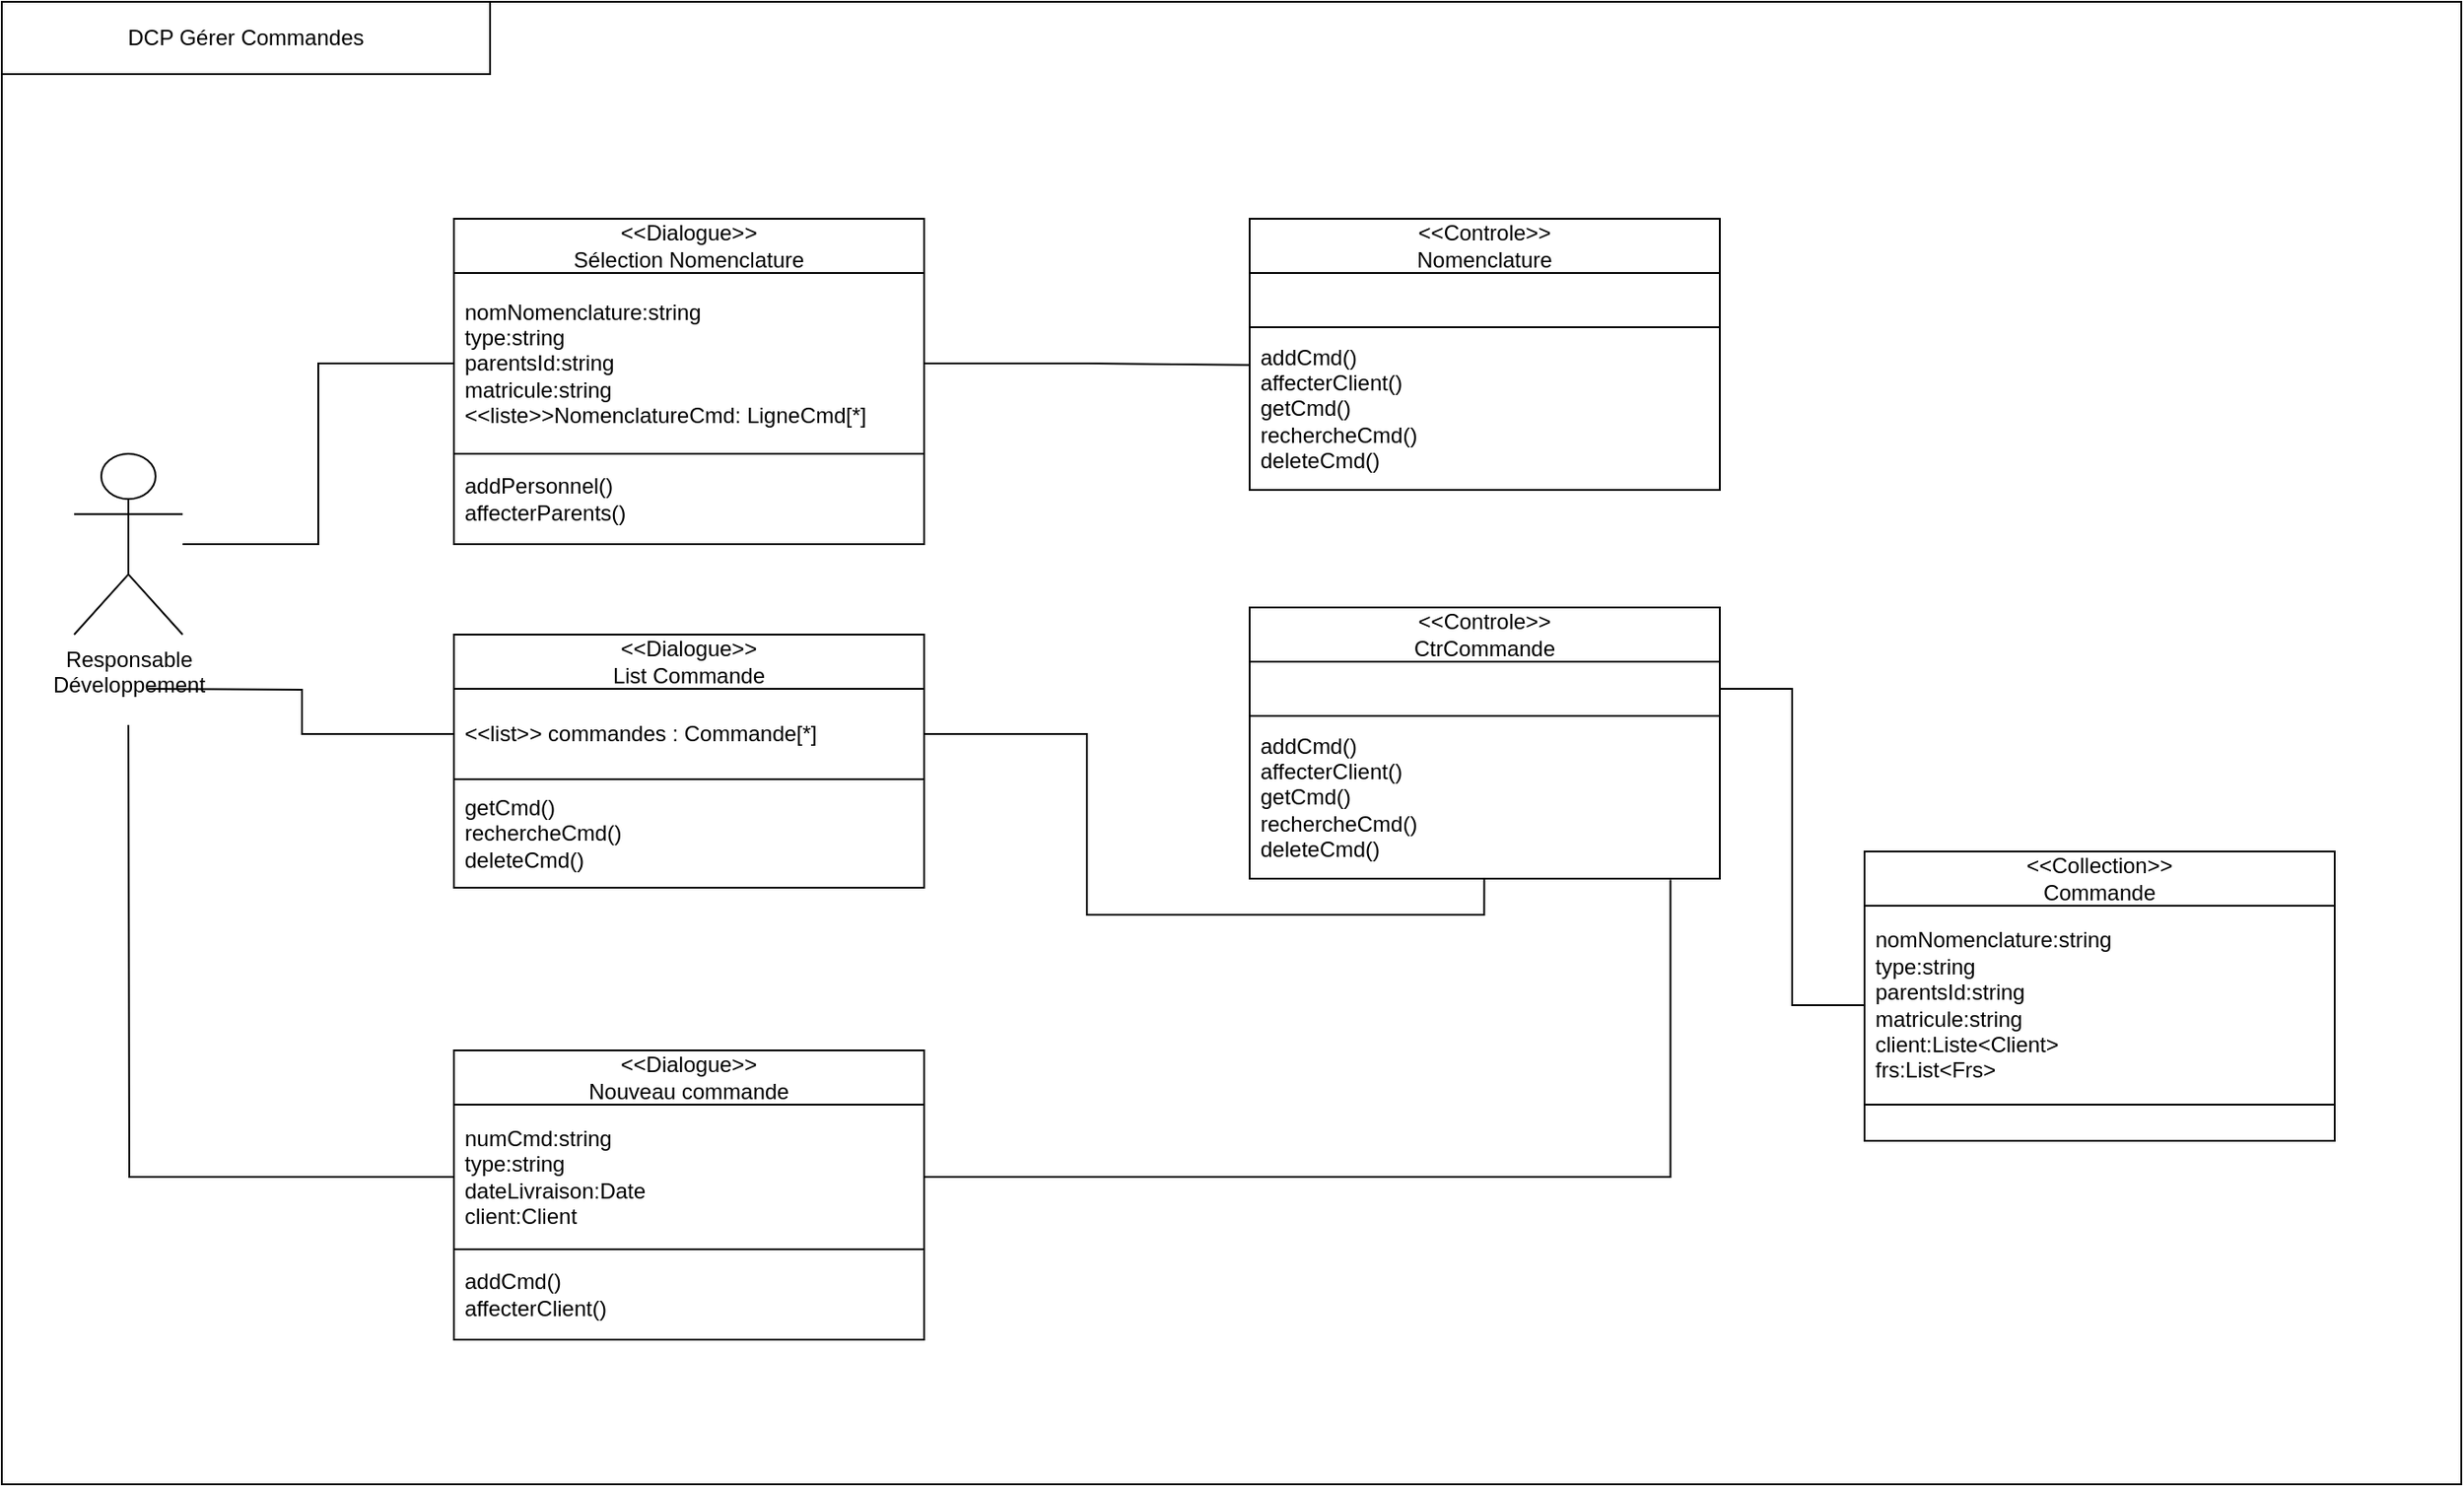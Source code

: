 <mxfile version="21.3.7" type="gitlab">
  <diagram name="Page-1" id="AcUbQvHw5QFJXDGcqYBx">
    <mxGraphModel dx="1983" dy="1119" grid="1" gridSize="10" guides="1" tooltips="1" connect="1" arrows="1" fold="1" page="1" pageScale="1" pageWidth="827" pageHeight="1169" math="0" shadow="0">
      <root>
        <mxCell id="0" />
        <mxCell id="1" parent="0" />
        <mxCell id="ppdD3s4YUbJsHrjWM72H-1" value="" style="rounded=0;whiteSpace=wrap;html=1;strokeColor=default;strokeWidth=1;" vertex="1" parent="1">
          <mxGeometry x="140" y="152.02" width="1360" height="567.98" as="geometry" />
        </mxCell>
        <mxCell id="ppdD3s4YUbJsHrjWM72H-2" style="edgeStyle=orthogonalEdgeStyle;rounded=0;orthogonalLoop=1;jettySize=auto;html=1;entryX=0;entryY=0.5;entryDx=0;entryDy=0;endArrow=none;endFill=0;" edge="1" parent="1" source="ppdD3s4YUbJsHrjWM72H-3" target="ppdD3s4YUbJsHrjWM72H-6">
          <mxGeometry relative="1" as="geometry" />
        </mxCell>
        <mxCell id="ppdD3s4YUbJsHrjWM72H-3" value="Responsable RH" style="shape=umlActor;verticalLabelPosition=bottom;verticalAlign=top;html=1;outlineConnect=0;" vertex="1" parent="1">
          <mxGeometry x="180" y="400" width="60" height="100" as="geometry" />
        </mxCell>
        <mxCell id="ppdD3s4YUbJsHrjWM72H-4" value="DCP Gérer personnel" style="rounded=0;whiteSpace=wrap;html=1;" vertex="1" parent="1">
          <mxGeometry x="140" y="152.02" width="270" height="40" as="geometry" />
        </mxCell>
        <mxCell id="ppdD3s4YUbJsHrjWM72H-5" value="&amp;lt;&amp;lt;Dialogue&amp;gt;&amp;gt;&lt;br&gt;Nouveau personnel" style="swimlane;fontStyle=0;childLayout=stackLayout;horizontal=1;startSize=30;horizontalStack=0;resizeParent=1;resizeParentMax=0;resizeLast=0;collapsible=1;marginBottom=0;whiteSpace=wrap;html=1;strokeColor=default;" vertex="1" parent="1">
          <mxGeometry x="390" y="270" width="260" height="180" as="geometry" />
        </mxCell>
        <mxCell id="ppdD3s4YUbJsHrjWM72H-6" value="nomPrenom:string&lt;br&gt;adresse:string&lt;br&gt;rib:string&lt;br&gt;poste:string&lt;br&gt;poste:string&lt;br&gt;matricule:string" style="text;strokeColor=none;fillColor=none;align=left;verticalAlign=middle;spacingLeft=4;spacingRight=4;overflow=hidden;points=[[0,0.5],[1,0.5]];portConstraint=eastwest;rotatable=0;whiteSpace=wrap;html=1;" vertex="1" parent="ppdD3s4YUbJsHrjWM72H-5">
          <mxGeometry y="30" width="260" height="100" as="geometry" />
        </mxCell>
        <mxCell id="ppdD3s4YUbJsHrjWM72H-7" value="Item 3" style="text;strokeColor=default;fillColor=none;align=left;verticalAlign=middle;spacingLeft=4;spacingRight=4;overflow=hidden;points=[[0,0.5],[1,0.5]];portConstraint=eastwest;rotatable=0;whiteSpace=wrap;html=1;" vertex="1" parent="ppdD3s4YUbJsHrjWM72H-5">
          <mxGeometry y="130" width="260" height="50" as="geometry" />
        </mxCell>
        <mxCell id="ppdD3s4YUbJsHrjWM72H-8" value="&amp;lt;&amp;lt;Dialogue&amp;gt;&amp;gt;&lt;br&gt;Liste personnel" style="swimlane;fontStyle=0;childLayout=stackLayout;horizontal=1;startSize=30;horizontalStack=0;resizeParent=1;resizeParentMax=0;resizeLast=0;collapsible=1;marginBottom=0;whiteSpace=wrap;html=1;strokeColor=default;" vertex="1" parent="1">
          <mxGeometry x="390" y="510" width="260" height="160" as="geometry" />
        </mxCell>
        <mxCell id="ppdD3s4YUbJsHrjWM72H-9" value="&amp;lt;&amp;lt;list&amp;gt;&amp;gt; personnels : Personnel[*]" style="text;strokeColor=none;fillColor=none;align=left;verticalAlign=middle;spacingLeft=4;spacingRight=4;overflow=hidden;points=[[0,0.5],[1,0.5]];portConstraint=eastwest;rotatable=0;whiteSpace=wrap;html=1;" vertex="1" parent="ppdD3s4YUbJsHrjWM72H-8">
          <mxGeometry y="30" width="260" height="50" as="geometry" />
        </mxCell>
        <mxCell id="ppdD3s4YUbJsHrjWM72H-10" value="getPersonnels()&lt;br&gt;recherchePersonnel()&lt;br&gt;updatePersonnel()&lt;br&gt;deletePersonnel()" style="text;strokeColor=default;fillColor=none;align=left;verticalAlign=middle;spacingLeft=4;spacingRight=4;overflow=hidden;points=[[0,0.5],[1,0.5]];portConstraint=eastwest;rotatable=0;whiteSpace=wrap;html=1;" vertex="1" parent="ppdD3s4YUbJsHrjWM72H-8">
          <mxGeometry y="80" width="260" height="80" as="geometry" />
        </mxCell>
        <mxCell id="ppdD3s4YUbJsHrjWM72H-11" value="&amp;lt;&amp;lt;Controle&amp;gt;&amp;gt;&lt;br&gt;CtrPersonnel" style="swimlane;fontStyle=0;childLayout=stackLayout;horizontal=1;startSize=30;horizontalStack=0;resizeParent=1;resizeParentMax=0;resizeLast=0;collapsible=1;marginBottom=0;whiteSpace=wrap;html=1;strokeColor=default;" vertex="1" parent="1">
          <mxGeometry x="810" y="340" width="260" height="150" as="geometry" />
        </mxCell>
        <mxCell id="ppdD3s4YUbJsHrjWM72H-12" value="&amp;nbsp;" style="text;strokeColor=none;fillColor=none;align=left;verticalAlign=middle;spacingLeft=4;spacingRight=4;overflow=hidden;points=[[0,0.5],[1,0.5]];portConstraint=eastwest;rotatable=0;whiteSpace=wrap;html=1;" vertex="1" parent="ppdD3s4YUbJsHrjWM72H-11">
          <mxGeometry y="30" width="260" height="30" as="geometry" />
        </mxCell>
        <mxCell id="ppdD3s4YUbJsHrjWM72H-13" value="getAll()&lt;br&gt;getPersonnelById()&lt;br&gt;createPersonnel()&lt;br&gt;updatePersonnel()&lt;br&gt;deletePersonnel()" style="text;strokeColor=default;fillColor=none;align=left;verticalAlign=middle;spacingLeft=4;spacingRight=4;overflow=hidden;points=[[0,0.5],[1,0.5]];portConstraint=eastwest;rotatable=0;whiteSpace=wrap;html=1;" vertex="1" parent="ppdD3s4YUbJsHrjWM72H-11">
          <mxGeometry y="60" width="260" height="90" as="geometry" />
        </mxCell>
        <mxCell id="ppdD3s4YUbJsHrjWM72H-14" value="&amp;lt;&amp;lt;Entité&amp;gt;&amp;gt;&lt;br&gt;Personnel" style="swimlane;fontStyle=0;childLayout=stackLayout;horizontal=1;startSize=30;horizontalStack=0;resizeParent=1;resizeParentMax=0;resizeLast=0;collapsible=1;marginBottom=0;whiteSpace=wrap;html=1;strokeColor=default;" vertex="1" parent="1">
          <mxGeometry x="1180" y="300" width="260" height="160" as="geometry" />
        </mxCell>
        <mxCell id="ppdD3s4YUbJsHrjWM72H-15" value="nomPrenom:string&lt;br style=&quot;border-color: var(--border-color);&quot;&gt;adresse:string&lt;br style=&quot;border-color: var(--border-color);&quot;&gt;rib:string&lt;br style=&quot;border-color: var(--border-color);&quot;&gt;poste:string&lt;br style=&quot;border-color: var(--border-color);&quot;&gt;poste:string&lt;br style=&quot;border-color: var(--border-color);&quot;&gt;matricule:string" style="text;strokeColor=none;fillColor=none;align=left;verticalAlign=middle;spacingLeft=4;spacingRight=4;overflow=hidden;points=[[0,0.5],[1,0.5]];portConstraint=eastwest;rotatable=0;whiteSpace=wrap;html=1;" vertex="1" parent="ppdD3s4YUbJsHrjWM72H-14">
          <mxGeometry y="30" width="260" height="110" as="geometry" />
        </mxCell>
        <mxCell id="ppdD3s4YUbJsHrjWM72H-16" value="&amp;nbsp;" style="text;strokeColor=default;fillColor=none;align=left;verticalAlign=middle;spacingLeft=4;spacingRight=4;overflow=hidden;points=[[0,0.5],[1,0.5]];portConstraint=eastwest;rotatable=0;whiteSpace=wrap;html=1;" vertex="1" parent="ppdD3s4YUbJsHrjWM72H-14">
          <mxGeometry y="140" width="260" height="20" as="geometry" />
        </mxCell>
        <mxCell id="ppdD3s4YUbJsHrjWM72H-17" style="edgeStyle=orthogonalEdgeStyle;rounded=0;orthogonalLoop=1;jettySize=auto;html=1;endArrow=none;endFill=0;" edge="1" parent="1" target="ppdD3s4YUbJsHrjWM72H-9">
          <mxGeometry relative="1" as="geometry">
            <mxPoint x="220" y="520" as="sourcePoint" />
            <mxPoint x="400" y="345" as="targetPoint" />
          </mxGeometry>
        </mxCell>
        <mxCell id="ppdD3s4YUbJsHrjWM72H-18" style="edgeStyle=orthogonalEdgeStyle;rounded=0;orthogonalLoop=1;jettySize=auto;html=1;endArrow=none;endFill=0;" edge="1" parent="1" source="ppdD3s4YUbJsHrjWM72H-6" target="ppdD3s4YUbJsHrjWM72H-12">
          <mxGeometry relative="1" as="geometry" />
        </mxCell>
        <mxCell id="ppdD3s4YUbJsHrjWM72H-19" style="edgeStyle=orthogonalEdgeStyle;rounded=0;orthogonalLoop=1;jettySize=auto;html=1;endArrow=none;endFill=0;" edge="1" parent="1" source="ppdD3s4YUbJsHrjWM72H-12" target="ppdD3s4YUbJsHrjWM72H-15">
          <mxGeometry relative="1" as="geometry" />
        </mxCell>
        <mxCell id="ppdD3s4YUbJsHrjWM72H-20" style="edgeStyle=orthogonalEdgeStyle;rounded=0;orthogonalLoop=1;jettySize=auto;html=1;exitX=1;exitY=0.5;exitDx=0;exitDy=0;entryX=0.499;entryY=1.003;entryDx=0;entryDy=0;entryPerimeter=0;endArrow=none;endFill=0;" edge="1" parent="1" source="ppdD3s4YUbJsHrjWM72H-9" target="ppdD3s4YUbJsHrjWM72H-13">
          <mxGeometry relative="1" as="geometry" />
        </mxCell>
        <mxCell id="ppdD3s4YUbJsHrjWM72H-21" value="" style="rounded=0;whiteSpace=wrap;html=1;strokeColor=default;strokeWidth=1;" vertex="1" parent="1">
          <mxGeometry x="140" y="152.02" width="1360" height="567.98" as="geometry" />
        </mxCell>
        <mxCell id="ppdD3s4YUbJsHrjWM72H-22" style="edgeStyle=orthogonalEdgeStyle;rounded=0;orthogonalLoop=1;jettySize=auto;html=1;entryX=0;entryY=0.5;entryDx=0;entryDy=0;endArrow=none;endFill=0;" edge="1" parent="1" source="ppdD3s4YUbJsHrjWM72H-23" target="ppdD3s4YUbJsHrjWM72H-26">
          <mxGeometry relative="1" as="geometry" />
        </mxCell>
        <mxCell id="ppdD3s4YUbJsHrjWM72H-23" value="Responsable RH" style="shape=umlActor;verticalLabelPosition=bottom;verticalAlign=top;html=1;outlineConnect=0;" vertex="1" parent="1">
          <mxGeometry x="180" y="400" width="60" height="100" as="geometry" />
        </mxCell>
        <mxCell id="ppdD3s4YUbJsHrjWM72H-24" value="DCP Gérer personnel" style="rounded=0;whiteSpace=wrap;html=1;" vertex="1" parent="1">
          <mxGeometry x="140" y="152.02" width="270" height="40" as="geometry" />
        </mxCell>
        <mxCell id="ppdD3s4YUbJsHrjWM72H-25" value="&amp;lt;&amp;lt;Dialogue&amp;gt;&amp;gt;&lt;br&gt;Nouveau personnel" style="swimlane;fontStyle=0;childLayout=stackLayout;horizontal=1;startSize=30;horizontalStack=0;resizeParent=1;resizeParentMax=0;resizeLast=0;collapsible=1;marginBottom=0;whiteSpace=wrap;html=1;strokeColor=default;" vertex="1" parent="1">
          <mxGeometry x="390" y="270" width="260" height="180" as="geometry" />
        </mxCell>
        <mxCell id="ppdD3s4YUbJsHrjWM72H-26" value="nomPrenom:string&lt;br&gt;adresse:string&lt;br&gt;rib:string&lt;br&gt;poste:string&lt;br&gt;poste:string&lt;br&gt;matricule:string" style="text;strokeColor=none;fillColor=none;align=left;verticalAlign=middle;spacingLeft=4;spacingRight=4;overflow=hidden;points=[[0,0.5],[1,0.5]];portConstraint=eastwest;rotatable=0;whiteSpace=wrap;html=1;" vertex="1" parent="ppdD3s4YUbJsHrjWM72H-25">
          <mxGeometry y="30" width="260" height="100" as="geometry" />
        </mxCell>
        <mxCell id="ppdD3s4YUbJsHrjWM72H-27" value="Item 3" style="text;strokeColor=default;fillColor=none;align=left;verticalAlign=middle;spacingLeft=4;spacingRight=4;overflow=hidden;points=[[0,0.5],[1,0.5]];portConstraint=eastwest;rotatable=0;whiteSpace=wrap;html=1;" vertex="1" parent="ppdD3s4YUbJsHrjWM72H-25">
          <mxGeometry y="130" width="260" height="50" as="geometry" />
        </mxCell>
        <mxCell id="ppdD3s4YUbJsHrjWM72H-28" value="&amp;lt;&amp;lt;Dialogue&amp;gt;&amp;gt;&lt;br&gt;Liste personnel" style="swimlane;fontStyle=0;childLayout=stackLayout;horizontal=1;startSize=30;horizontalStack=0;resizeParent=1;resizeParentMax=0;resizeLast=0;collapsible=1;marginBottom=0;whiteSpace=wrap;html=1;strokeColor=default;" vertex="1" parent="1">
          <mxGeometry x="390" y="510" width="260" height="160" as="geometry" />
        </mxCell>
        <mxCell id="ppdD3s4YUbJsHrjWM72H-29" value="&amp;lt;&amp;lt;list&amp;gt;&amp;gt; personnels : Personnel[*]" style="text;strokeColor=none;fillColor=none;align=left;verticalAlign=middle;spacingLeft=4;spacingRight=4;overflow=hidden;points=[[0,0.5],[1,0.5]];portConstraint=eastwest;rotatable=0;whiteSpace=wrap;html=1;" vertex="1" parent="ppdD3s4YUbJsHrjWM72H-28">
          <mxGeometry y="30" width="260" height="50" as="geometry" />
        </mxCell>
        <mxCell id="ppdD3s4YUbJsHrjWM72H-30" value="getPersonnels()&lt;br&gt;recherchePersonnel()&lt;br&gt;updatePersonnel()&lt;br&gt;deletePersonnel()" style="text;strokeColor=default;fillColor=none;align=left;verticalAlign=middle;spacingLeft=4;spacingRight=4;overflow=hidden;points=[[0,0.5],[1,0.5]];portConstraint=eastwest;rotatable=0;whiteSpace=wrap;html=1;" vertex="1" parent="ppdD3s4YUbJsHrjWM72H-28">
          <mxGeometry y="80" width="260" height="80" as="geometry" />
        </mxCell>
        <mxCell id="ppdD3s4YUbJsHrjWM72H-31" value="&amp;lt;&amp;lt;Controle&amp;gt;&amp;gt;&lt;br&gt;CtrPersonnel" style="swimlane;fontStyle=0;childLayout=stackLayout;horizontal=1;startSize=30;horizontalStack=0;resizeParent=1;resizeParentMax=0;resizeLast=0;collapsible=1;marginBottom=0;whiteSpace=wrap;html=1;strokeColor=default;" vertex="1" parent="1">
          <mxGeometry x="810" y="340" width="260" height="150" as="geometry" />
        </mxCell>
        <mxCell id="ppdD3s4YUbJsHrjWM72H-32" value="&amp;nbsp;" style="text;strokeColor=none;fillColor=none;align=left;verticalAlign=middle;spacingLeft=4;spacingRight=4;overflow=hidden;points=[[0,0.5],[1,0.5]];portConstraint=eastwest;rotatable=0;whiteSpace=wrap;html=1;" vertex="1" parent="ppdD3s4YUbJsHrjWM72H-31">
          <mxGeometry y="30" width="260" height="30" as="geometry" />
        </mxCell>
        <mxCell id="ppdD3s4YUbJsHrjWM72H-33" value="getAll()&lt;br&gt;getPersonnelById()&lt;br&gt;createPersonnel()&lt;br&gt;updatePersonnel()&lt;br&gt;deletePersonnel()" style="text;strokeColor=default;fillColor=none;align=left;verticalAlign=middle;spacingLeft=4;spacingRight=4;overflow=hidden;points=[[0,0.5],[1,0.5]];portConstraint=eastwest;rotatable=0;whiteSpace=wrap;html=1;" vertex="1" parent="ppdD3s4YUbJsHrjWM72H-31">
          <mxGeometry y="60" width="260" height="90" as="geometry" />
        </mxCell>
        <mxCell id="ppdD3s4YUbJsHrjWM72H-34" value="&amp;lt;&amp;lt;Collection&amp;gt;&amp;gt;&lt;br&gt;Personnel" style="swimlane;fontStyle=0;childLayout=stackLayout;horizontal=1;startSize=30;horizontalStack=0;resizeParent=1;resizeParentMax=0;resizeLast=0;collapsible=1;marginBottom=0;whiteSpace=wrap;html=1;strokeColor=default;" vertex="1" parent="1">
          <mxGeometry x="1180" y="300" width="260" height="160" as="geometry" />
        </mxCell>
        <mxCell id="ppdD3s4YUbJsHrjWM72H-35" value="nomPrenom:string&lt;br style=&quot;border-color: var(--border-color);&quot;&gt;adresse:string&lt;br style=&quot;border-color: var(--border-color);&quot;&gt;rib:string&lt;br style=&quot;border-color: var(--border-color);&quot;&gt;poste:string&lt;br style=&quot;border-color: var(--border-color);&quot;&gt;poste:string&lt;br style=&quot;border-color: var(--border-color);&quot;&gt;matricule:string" style="text;strokeColor=none;fillColor=none;align=left;verticalAlign=middle;spacingLeft=4;spacingRight=4;overflow=hidden;points=[[0,0.5],[1,0.5]];portConstraint=eastwest;rotatable=0;whiteSpace=wrap;html=1;" vertex="1" parent="ppdD3s4YUbJsHrjWM72H-34">
          <mxGeometry y="30" width="260" height="110" as="geometry" />
        </mxCell>
        <mxCell id="ppdD3s4YUbJsHrjWM72H-36" value="&amp;nbsp;" style="text;strokeColor=default;fillColor=none;align=left;verticalAlign=middle;spacingLeft=4;spacingRight=4;overflow=hidden;points=[[0,0.5],[1,0.5]];portConstraint=eastwest;rotatable=0;whiteSpace=wrap;html=1;" vertex="1" parent="ppdD3s4YUbJsHrjWM72H-34">
          <mxGeometry y="140" width="260" height="20" as="geometry" />
        </mxCell>
        <mxCell id="ppdD3s4YUbJsHrjWM72H-37" style="edgeStyle=orthogonalEdgeStyle;rounded=0;orthogonalLoop=1;jettySize=auto;html=1;endArrow=none;endFill=0;" edge="1" parent="1" target="ppdD3s4YUbJsHrjWM72H-29">
          <mxGeometry relative="1" as="geometry">
            <mxPoint x="220" y="520" as="sourcePoint" />
            <mxPoint x="400" y="345" as="targetPoint" />
          </mxGeometry>
        </mxCell>
        <mxCell id="ppdD3s4YUbJsHrjWM72H-38" style="edgeStyle=orthogonalEdgeStyle;rounded=0;orthogonalLoop=1;jettySize=auto;html=1;endArrow=none;endFill=0;" edge="1" parent="1" source="ppdD3s4YUbJsHrjWM72H-26" target="ppdD3s4YUbJsHrjWM72H-32">
          <mxGeometry relative="1" as="geometry" />
        </mxCell>
        <mxCell id="ppdD3s4YUbJsHrjWM72H-39" style="edgeStyle=orthogonalEdgeStyle;rounded=0;orthogonalLoop=1;jettySize=auto;html=1;endArrow=none;endFill=0;" edge="1" parent="1" source="ppdD3s4YUbJsHrjWM72H-32" target="ppdD3s4YUbJsHrjWM72H-35">
          <mxGeometry relative="1" as="geometry" />
        </mxCell>
        <mxCell id="ppdD3s4YUbJsHrjWM72H-40" style="edgeStyle=orthogonalEdgeStyle;rounded=0;orthogonalLoop=1;jettySize=auto;html=1;exitX=1;exitY=0.5;exitDx=0;exitDy=0;entryX=0.499;entryY=1.003;entryDx=0;entryDy=0;entryPerimeter=0;endArrow=none;endFill=0;" edge="1" parent="1" source="ppdD3s4YUbJsHrjWM72H-29" target="ppdD3s4YUbJsHrjWM72H-33">
          <mxGeometry relative="1" as="geometry" />
        </mxCell>
        <mxCell id="ppdD3s4YUbJsHrjWM72H-41" value="" style="rounded=0;whiteSpace=wrap;html=1;strokeColor=default;strokeWidth=1;" vertex="1" parent="1">
          <mxGeometry x="140" y="150" width="1360" height="820" as="geometry" />
        </mxCell>
        <mxCell id="ppdD3s4YUbJsHrjWM72H-42" style="edgeStyle=orthogonalEdgeStyle;rounded=0;orthogonalLoop=1;jettySize=auto;html=1;entryX=0;entryY=0.5;entryDx=0;entryDy=0;endArrow=none;endFill=0;" edge="1" parent="1" source="ppdD3s4YUbJsHrjWM72H-44" target="ppdD3s4YUbJsHrjWM72H-47">
          <mxGeometry relative="1" as="geometry" />
        </mxCell>
        <mxCell id="ppdD3s4YUbJsHrjWM72H-43" style="edgeStyle=orthogonalEdgeStyle;rounded=0;orthogonalLoop=1;jettySize=auto;html=1;endArrow=none;endFill=0;" edge="1" parent="1" target="ppdD3s4YUbJsHrjWM72H-63">
          <mxGeometry relative="1" as="geometry">
            <mxPoint x="210" y="550" as="sourcePoint" />
          </mxGeometry>
        </mxCell>
        <mxCell id="ppdD3s4YUbJsHrjWM72H-44" value="Responsable RH" style="shape=umlActor;verticalLabelPosition=bottom;verticalAlign=top;html=1;outlineConnect=0;" vertex="1" parent="1">
          <mxGeometry x="180" y="400" width="60" height="100" as="geometry" />
        </mxCell>
        <mxCell id="ppdD3s4YUbJsHrjWM72H-45" value="DCP Gérer personnel" style="rounded=0;whiteSpace=wrap;html=1;" vertex="1" parent="1">
          <mxGeometry x="140" y="150.0" width="270" height="40" as="geometry" />
        </mxCell>
        <mxCell id="ppdD3s4YUbJsHrjWM72H-46" value="&amp;lt;&amp;lt;Dialogue&amp;gt;&amp;gt;&lt;br&gt;Nouveau Personnel" style="swimlane;fontStyle=0;childLayout=stackLayout;horizontal=1;startSize=30;horizontalStack=0;resizeParent=1;resizeParentMax=0;resizeLast=0;collapsible=1;marginBottom=0;whiteSpace=wrap;html=1;strokeColor=default;" vertex="1" parent="1">
          <mxGeometry x="390" y="270" width="260" height="180" as="geometry" />
        </mxCell>
        <mxCell id="ppdD3s4YUbJsHrjWM72H-47" value="nomPrenom:string&lt;br&gt;adresse:string&lt;br&gt;rib:string&lt;br&gt;poste:string&lt;br&gt;poste:string&lt;br&gt;matricule:string" style="text;strokeColor=none;fillColor=none;align=left;verticalAlign=middle;spacingLeft=4;spacingRight=4;overflow=hidden;points=[[0,0.5],[1,0.5]];portConstraint=eastwest;rotatable=0;whiteSpace=wrap;html=1;" vertex="1" parent="ppdD3s4YUbJsHrjWM72H-46">
          <mxGeometry y="30" width="260" height="100" as="geometry" />
        </mxCell>
        <mxCell id="ppdD3s4YUbJsHrjWM72H-48" value="addPersonnel()" style="text;strokeColor=default;fillColor=none;align=left;verticalAlign=middle;spacingLeft=4;spacingRight=4;overflow=hidden;points=[[0,0.5],[1,0.5]];portConstraint=eastwest;rotatable=0;whiteSpace=wrap;html=1;" vertex="1" parent="ppdD3s4YUbJsHrjWM72H-46">
          <mxGeometry y="130" width="260" height="50" as="geometry" />
        </mxCell>
        <mxCell id="ppdD3s4YUbJsHrjWM72H-49" value="&amp;lt;&amp;lt;Dialogue&amp;gt;&amp;gt;&lt;br&gt;Liste personnel en veille" style="swimlane;fontStyle=0;childLayout=stackLayout;horizontal=1;startSize=30;horizontalStack=0;resizeParent=1;resizeParentMax=0;resizeLast=0;collapsible=1;marginBottom=0;whiteSpace=wrap;html=1;strokeColor=default;" vertex="1" parent="1">
          <mxGeometry x="390" y="510" width="260" height="140" as="geometry" />
        </mxCell>
        <mxCell id="ppdD3s4YUbJsHrjWM72H-50" value="&amp;lt;&amp;lt;list&amp;gt;&amp;gt; personnels : Personnel[*]" style="text;strokeColor=none;fillColor=none;align=left;verticalAlign=middle;spacingLeft=4;spacingRight=4;overflow=hidden;points=[[0,0.5],[1,0.5]];portConstraint=eastwest;rotatable=0;whiteSpace=wrap;html=1;" vertex="1" parent="ppdD3s4YUbJsHrjWM72H-49">
          <mxGeometry y="30" width="260" height="50" as="geometry" />
        </mxCell>
        <mxCell id="ppdD3s4YUbJsHrjWM72H-51" value="getPersonnels()&lt;br&gt;recherchePersonnel()&lt;br&gt;deletePersonnel()" style="text;strokeColor=default;fillColor=none;align=left;verticalAlign=middle;spacingLeft=4;spacingRight=4;overflow=hidden;points=[[0,0.5],[1,0.5]];portConstraint=eastwest;rotatable=0;whiteSpace=wrap;html=1;" vertex="1" parent="ppdD3s4YUbJsHrjWM72H-49">
          <mxGeometry y="80" width="260" height="60" as="geometry" />
        </mxCell>
        <mxCell id="ppdD3s4YUbJsHrjWM72H-52" value="&amp;lt;&amp;lt;Controle&amp;gt;&amp;gt;&lt;br&gt;CtrPersonnel" style="swimlane;fontStyle=0;childLayout=stackLayout;horizontal=1;startSize=30;horizontalStack=0;resizeParent=1;resizeParentMax=0;resizeLast=0;collapsible=1;marginBottom=0;whiteSpace=wrap;html=1;strokeColor=default;" vertex="1" parent="1">
          <mxGeometry x="810" y="340" width="260" height="150" as="geometry" />
        </mxCell>
        <mxCell id="ppdD3s4YUbJsHrjWM72H-53" value="&amp;nbsp;" style="text;strokeColor=none;fillColor=none;align=left;verticalAlign=middle;spacingLeft=4;spacingRight=4;overflow=hidden;points=[[0,0.5],[1,0.5]];portConstraint=eastwest;rotatable=0;whiteSpace=wrap;html=1;" vertex="1" parent="ppdD3s4YUbJsHrjWM72H-52">
          <mxGeometry y="30" width="260" height="30" as="geometry" />
        </mxCell>
        <mxCell id="ppdD3s4YUbJsHrjWM72H-54" value="getAll()&lt;br&gt;getPersonnelById()&lt;br&gt;createPersonnel()&lt;br&gt;updatePersonnel()&lt;br&gt;deletePersonnel()" style="text;strokeColor=default;fillColor=none;align=left;verticalAlign=middle;spacingLeft=4;spacingRight=4;overflow=hidden;points=[[0,0.5],[1,0.5]];portConstraint=eastwest;rotatable=0;whiteSpace=wrap;html=1;" vertex="1" parent="ppdD3s4YUbJsHrjWM72H-52">
          <mxGeometry y="60" width="260" height="90" as="geometry" />
        </mxCell>
        <mxCell id="ppdD3s4YUbJsHrjWM72H-55" value="&amp;lt;&amp;lt;Collection&amp;gt;&amp;gt;&lt;br&gt;Personnel" style="swimlane;fontStyle=0;childLayout=stackLayout;horizontal=1;startSize=30;horizontalStack=0;resizeParent=1;resizeParentMax=0;resizeLast=0;collapsible=1;marginBottom=0;whiteSpace=wrap;html=1;strokeColor=default;" vertex="1" parent="1">
          <mxGeometry x="1180" y="300" width="260" height="160" as="geometry" />
        </mxCell>
        <mxCell id="ppdD3s4YUbJsHrjWM72H-56" value="nomPrenom:string&lt;br style=&quot;border-color: var(--border-color);&quot;&gt;adresse:string&lt;br style=&quot;border-color: var(--border-color);&quot;&gt;rib:string&lt;br style=&quot;border-color: var(--border-color);&quot;&gt;poste:string&lt;br style=&quot;border-color: var(--border-color);&quot;&gt;poste:string&lt;br style=&quot;border-color: var(--border-color);&quot;&gt;matricule:string" style="text;strokeColor=none;fillColor=none;align=left;verticalAlign=middle;spacingLeft=4;spacingRight=4;overflow=hidden;points=[[0,0.5],[1,0.5]];portConstraint=eastwest;rotatable=0;whiteSpace=wrap;html=1;" vertex="1" parent="ppdD3s4YUbJsHrjWM72H-55">
          <mxGeometry y="30" width="260" height="110" as="geometry" />
        </mxCell>
        <mxCell id="ppdD3s4YUbJsHrjWM72H-57" value="&amp;nbsp;" style="text;strokeColor=default;fillColor=none;align=left;verticalAlign=middle;spacingLeft=4;spacingRight=4;overflow=hidden;points=[[0,0.5],[1,0.5]];portConstraint=eastwest;rotatable=0;whiteSpace=wrap;html=1;" vertex="1" parent="ppdD3s4YUbJsHrjWM72H-55">
          <mxGeometry y="140" width="260" height="20" as="geometry" />
        </mxCell>
        <mxCell id="ppdD3s4YUbJsHrjWM72H-58" style="edgeStyle=orthogonalEdgeStyle;rounded=0;orthogonalLoop=1;jettySize=auto;html=1;endArrow=none;endFill=0;" edge="1" parent="1" target="ppdD3s4YUbJsHrjWM72H-50">
          <mxGeometry relative="1" as="geometry">
            <mxPoint x="221" y="530" as="sourcePoint" />
            <mxPoint x="400" y="345" as="targetPoint" />
          </mxGeometry>
        </mxCell>
        <mxCell id="ppdD3s4YUbJsHrjWM72H-59" style="edgeStyle=orthogonalEdgeStyle;rounded=0;orthogonalLoop=1;jettySize=auto;html=1;endArrow=none;endFill=0;" edge="1" parent="1" source="ppdD3s4YUbJsHrjWM72H-47" target="ppdD3s4YUbJsHrjWM72H-53">
          <mxGeometry relative="1" as="geometry" />
        </mxCell>
        <mxCell id="ppdD3s4YUbJsHrjWM72H-60" style="edgeStyle=orthogonalEdgeStyle;rounded=0;orthogonalLoop=1;jettySize=auto;html=1;endArrow=none;endFill=0;" edge="1" parent="1" source="ppdD3s4YUbJsHrjWM72H-53" target="ppdD3s4YUbJsHrjWM72H-56">
          <mxGeometry relative="1" as="geometry" />
        </mxCell>
        <mxCell id="ppdD3s4YUbJsHrjWM72H-61" style="edgeStyle=orthogonalEdgeStyle;rounded=0;orthogonalLoop=1;jettySize=auto;html=1;exitX=1;exitY=0.5;exitDx=0;exitDy=0;entryX=0.499;entryY=1.003;entryDx=0;entryDy=0;entryPerimeter=0;endArrow=none;endFill=0;" edge="1" parent="1" source="ppdD3s4YUbJsHrjWM72H-50" target="ppdD3s4YUbJsHrjWM72H-54">
          <mxGeometry relative="1" as="geometry" />
        </mxCell>
        <mxCell id="ppdD3s4YUbJsHrjWM72H-62" value="&amp;lt;&amp;lt;Dialogue&amp;gt;&amp;gt;&lt;br&gt;List Personnel" style="swimlane;fontStyle=0;childLayout=stackLayout;horizontal=1;startSize=30;horizontalStack=0;resizeParent=1;resizeParentMax=0;resizeLast=0;collapsible=1;marginBottom=0;whiteSpace=wrap;html=1;strokeColor=default;" vertex="1" parent="1">
          <mxGeometry x="390" y="740" width="260" height="190" as="geometry" />
        </mxCell>
        <mxCell id="ppdD3s4YUbJsHrjWM72H-63" value="nomPrenom:string&lt;br&gt;adresse:string&lt;br&gt;rib:string&lt;br&gt;poste:string&lt;br&gt;poste:string&lt;br&gt;matricule:string" style="text;strokeColor=none;fillColor=none;align=left;verticalAlign=middle;spacingLeft=4;spacingRight=4;overflow=hidden;points=[[0,0.5],[1,0.5]];portConstraint=eastwest;rotatable=0;whiteSpace=wrap;html=1;" vertex="1" parent="ppdD3s4YUbJsHrjWM72H-62">
          <mxGeometry y="30" width="260" height="100" as="geometry" />
        </mxCell>
        <mxCell id="ppdD3s4YUbJsHrjWM72H-64" value="getPersonnels()&lt;br style=&quot;border-color: var(--border-color);&quot;&gt;recherchePersonnel()&lt;br style=&quot;border-color: var(--border-color);&quot;&gt;updatePersonnel()&lt;br style=&quot;border-color: var(--border-color);&quot;&gt;deletePersonnel()" style="text;strokeColor=default;fillColor=none;align=left;verticalAlign=middle;spacingLeft=4;spacingRight=4;overflow=hidden;points=[[0,0.5],[1,0.5]];portConstraint=eastwest;rotatable=0;whiteSpace=wrap;html=1;" vertex="1" parent="ppdD3s4YUbJsHrjWM72H-62">
          <mxGeometry y="130" width="260" height="60" as="geometry" />
        </mxCell>
        <mxCell id="ppdD3s4YUbJsHrjWM72H-65" style="edgeStyle=orthogonalEdgeStyle;rounded=0;orthogonalLoop=1;jettySize=auto;html=1;entryX=0.804;entryY=1.011;entryDx=0;entryDy=0;entryPerimeter=0;endArrow=none;endFill=0;" edge="1" parent="1" source="ppdD3s4YUbJsHrjWM72H-63" target="ppdD3s4YUbJsHrjWM72H-54">
          <mxGeometry relative="1" as="geometry" />
        </mxCell>
        <mxCell id="ppdD3s4YUbJsHrjWM72H-66" value="" style="rounded=0;whiteSpace=wrap;html=1;strokeColor=default;strokeWidth=1;" vertex="1" parent="1">
          <mxGeometry x="140" y="152.02" width="1360" height="567.98" as="geometry" />
        </mxCell>
        <mxCell id="ppdD3s4YUbJsHrjWM72H-67" style="edgeStyle=orthogonalEdgeStyle;rounded=0;orthogonalLoop=1;jettySize=auto;html=1;entryX=0;entryY=0.5;entryDx=0;entryDy=0;endArrow=none;endFill=0;" edge="1" parent="1" source="ppdD3s4YUbJsHrjWM72H-68" target="ppdD3s4YUbJsHrjWM72H-71">
          <mxGeometry relative="1" as="geometry" />
        </mxCell>
        <mxCell id="ppdD3s4YUbJsHrjWM72H-68" value="Responsable RH" style="shape=umlActor;verticalLabelPosition=bottom;verticalAlign=top;html=1;outlineConnect=0;" vertex="1" parent="1">
          <mxGeometry x="180" y="400" width="60" height="100" as="geometry" />
        </mxCell>
        <mxCell id="ppdD3s4YUbJsHrjWM72H-69" value="DCP Gérer personnel" style="rounded=0;whiteSpace=wrap;html=1;" vertex="1" parent="1">
          <mxGeometry x="140" y="152.02" width="270" height="40" as="geometry" />
        </mxCell>
        <mxCell id="ppdD3s4YUbJsHrjWM72H-70" value="&amp;lt;&amp;lt;Dialogue&amp;gt;&amp;gt;&lt;br&gt;Nouveau personnel" style="swimlane;fontStyle=0;childLayout=stackLayout;horizontal=1;startSize=30;horizontalStack=0;resizeParent=1;resizeParentMax=0;resizeLast=0;collapsible=1;marginBottom=0;whiteSpace=wrap;html=1;strokeColor=default;" vertex="1" parent="1">
          <mxGeometry x="390" y="270" width="260" height="180" as="geometry" />
        </mxCell>
        <mxCell id="ppdD3s4YUbJsHrjWM72H-71" value="nomPrenom:string&lt;br&gt;adresse:string&lt;br&gt;rib:string&lt;br&gt;poste:string&lt;br&gt;poste:string&lt;br&gt;matricule:string" style="text;strokeColor=none;fillColor=none;align=left;verticalAlign=middle;spacingLeft=4;spacingRight=4;overflow=hidden;points=[[0,0.5],[1,0.5]];portConstraint=eastwest;rotatable=0;whiteSpace=wrap;html=1;" vertex="1" parent="ppdD3s4YUbJsHrjWM72H-70">
          <mxGeometry y="30" width="260" height="100" as="geometry" />
        </mxCell>
        <mxCell id="ppdD3s4YUbJsHrjWM72H-72" value="Item 3" style="text;strokeColor=default;fillColor=none;align=left;verticalAlign=middle;spacingLeft=4;spacingRight=4;overflow=hidden;points=[[0,0.5],[1,0.5]];portConstraint=eastwest;rotatable=0;whiteSpace=wrap;html=1;" vertex="1" parent="ppdD3s4YUbJsHrjWM72H-70">
          <mxGeometry y="130" width="260" height="50" as="geometry" />
        </mxCell>
        <mxCell id="ppdD3s4YUbJsHrjWM72H-73" value="&amp;lt;&amp;lt;Dialogue&amp;gt;&amp;gt;&lt;br&gt;Liste personnel" style="swimlane;fontStyle=0;childLayout=stackLayout;horizontal=1;startSize=30;horizontalStack=0;resizeParent=1;resizeParentMax=0;resizeLast=0;collapsible=1;marginBottom=0;whiteSpace=wrap;html=1;strokeColor=default;" vertex="1" parent="1">
          <mxGeometry x="390" y="510" width="260" height="160" as="geometry" />
        </mxCell>
        <mxCell id="ppdD3s4YUbJsHrjWM72H-74" value="&amp;lt;&amp;lt;list&amp;gt;&amp;gt; personnels : Personnel[*]" style="text;strokeColor=none;fillColor=none;align=left;verticalAlign=middle;spacingLeft=4;spacingRight=4;overflow=hidden;points=[[0,0.5],[1,0.5]];portConstraint=eastwest;rotatable=0;whiteSpace=wrap;html=1;" vertex="1" parent="ppdD3s4YUbJsHrjWM72H-73">
          <mxGeometry y="30" width="260" height="50" as="geometry" />
        </mxCell>
        <mxCell id="ppdD3s4YUbJsHrjWM72H-75" value="getPersonnels()&lt;br&gt;recherchePersonnel()&lt;br&gt;updatePersonnel()&lt;br&gt;deletePersonnel()" style="text;strokeColor=default;fillColor=none;align=left;verticalAlign=middle;spacingLeft=4;spacingRight=4;overflow=hidden;points=[[0,0.5],[1,0.5]];portConstraint=eastwest;rotatable=0;whiteSpace=wrap;html=1;" vertex="1" parent="ppdD3s4YUbJsHrjWM72H-73">
          <mxGeometry y="80" width="260" height="80" as="geometry" />
        </mxCell>
        <mxCell id="ppdD3s4YUbJsHrjWM72H-76" value="&amp;lt;&amp;lt;Controle&amp;gt;&amp;gt;&lt;br&gt;CtrPersonnel" style="swimlane;fontStyle=0;childLayout=stackLayout;horizontal=1;startSize=30;horizontalStack=0;resizeParent=1;resizeParentMax=0;resizeLast=0;collapsible=1;marginBottom=0;whiteSpace=wrap;html=1;strokeColor=default;" vertex="1" parent="1">
          <mxGeometry x="810" y="340" width="260" height="150" as="geometry" />
        </mxCell>
        <mxCell id="ppdD3s4YUbJsHrjWM72H-77" value="&amp;nbsp;" style="text;strokeColor=none;fillColor=none;align=left;verticalAlign=middle;spacingLeft=4;spacingRight=4;overflow=hidden;points=[[0,0.5],[1,0.5]];portConstraint=eastwest;rotatable=0;whiteSpace=wrap;html=1;" vertex="1" parent="ppdD3s4YUbJsHrjWM72H-76">
          <mxGeometry y="30" width="260" height="30" as="geometry" />
        </mxCell>
        <mxCell id="ppdD3s4YUbJsHrjWM72H-78" value="getAll()&lt;br&gt;getPersonnelById()&lt;br&gt;createPersonnel()&lt;br&gt;updatePersonnel()&lt;br&gt;deletePersonnel()" style="text;strokeColor=default;fillColor=none;align=left;verticalAlign=middle;spacingLeft=4;spacingRight=4;overflow=hidden;points=[[0,0.5],[1,0.5]];portConstraint=eastwest;rotatable=0;whiteSpace=wrap;html=1;" vertex="1" parent="ppdD3s4YUbJsHrjWM72H-76">
          <mxGeometry y="60" width="260" height="90" as="geometry" />
        </mxCell>
        <mxCell id="ppdD3s4YUbJsHrjWM72H-79" value="&amp;lt;&amp;lt;Collection&amp;gt;&amp;gt;&lt;br&gt;Personnel" style="swimlane;fontStyle=0;childLayout=stackLayout;horizontal=1;startSize=30;horizontalStack=0;resizeParent=1;resizeParentMax=0;resizeLast=0;collapsible=1;marginBottom=0;whiteSpace=wrap;html=1;strokeColor=default;" vertex="1" parent="1">
          <mxGeometry x="1180" y="300" width="260" height="160" as="geometry" />
        </mxCell>
        <mxCell id="ppdD3s4YUbJsHrjWM72H-80" value="nomPrenom:string&lt;br style=&quot;border-color: var(--border-color);&quot;&gt;adresse:string&lt;br style=&quot;border-color: var(--border-color);&quot;&gt;rib:string&lt;br style=&quot;border-color: var(--border-color);&quot;&gt;poste:string&lt;br style=&quot;border-color: var(--border-color);&quot;&gt;poste:string&lt;br style=&quot;border-color: var(--border-color);&quot;&gt;matricule:string" style="text;strokeColor=none;fillColor=none;align=left;verticalAlign=middle;spacingLeft=4;spacingRight=4;overflow=hidden;points=[[0,0.5],[1,0.5]];portConstraint=eastwest;rotatable=0;whiteSpace=wrap;html=1;" vertex="1" parent="ppdD3s4YUbJsHrjWM72H-79">
          <mxGeometry y="30" width="260" height="110" as="geometry" />
        </mxCell>
        <mxCell id="ppdD3s4YUbJsHrjWM72H-81" value="&amp;nbsp;" style="text;strokeColor=default;fillColor=none;align=left;verticalAlign=middle;spacingLeft=4;spacingRight=4;overflow=hidden;points=[[0,0.5],[1,0.5]];portConstraint=eastwest;rotatable=0;whiteSpace=wrap;html=1;" vertex="1" parent="ppdD3s4YUbJsHrjWM72H-79">
          <mxGeometry y="140" width="260" height="20" as="geometry" />
        </mxCell>
        <mxCell id="ppdD3s4YUbJsHrjWM72H-82" style="edgeStyle=orthogonalEdgeStyle;rounded=0;orthogonalLoop=1;jettySize=auto;html=1;endArrow=none;endFill=0;" edge="1" parent="1" target="ppdD3s4YUbJsHrjWM72H-74">
          <mxGeometry relative="1" as="geometry">
            <mxPoint x="220" y="520" as="sourcePoint" />
            <mxPoint x="400" y="345" as="targetPoint" />
          </mxGeometry>
        </mxCell>
        <mxCell id="ppdD3s4YUbJsHrjWM72H-83" style="edgeStyle=orthogonalEdgeStyle;rounded=0;orthogonalLoop=1;jettySize=auto;html=1;endArrow=none;endFill=0;" edge="1" parent="1" source="ppdD3s4YUbJsHrjWM72H-71" target="ppdD3s4YUbJsHrjWM72H-77">
          <mxGeometry relative="1" as="geometry" />
        </mxCell>
        <mxCell id="ppdD3s4YUbJsHrjWM72H-84" style="edgeStyle=orthogonalEdgeStyle;rounded=0;orthogonalLoop=1;jettySize=auto;html=1;endArrow=none;endFill=0;" edge="1" parent="1" source="ppdD3s4YUbJsHrjWM72H-77" target="ppdD3s4YUbJsHrjWM72H-80">
          <mxGeometry relative="1" as="geometry" />
        </mxCell>
        <mxCell id="ppdD3s4YUbJsHrjWM72H-85" style="edgeStyle=orthogonalEdgeStyle;rounded=0;orthogonalLoop=1;jettySize=auto;html=1;exitX=1;exitY=0.5;exitDx=0;exitDy=0;entryX=0.499;entryY=1.003;entryDx=0;entryDy=0;entryPerimeter=0;endArrow=none;endFill=0;" edge="1" parent="1" source="ppdD3s4YUbJsHrjWM72H-74" target="ppdD3s4YUbJsHrjWM72H-78">
          <mxGeometry relative="1" as="geometry" />
        </mxCell>
        <mxCell id="ppdD3s4YUbJsHrjWM72H-86" value="" style="rounded=0;whiteSpace=wrap;html=1;strokeColor=default;strokeWidth=1;" vertex="1" parent="1">
          <mxGeometry x="140" y="150" width="1360" height="820" as="geometry" />
        </mxCell>
        <mxCell id="ppdD3s4YUbJsHrjWM72H-87" style="edgeStyle=orthogonalEdgeStyle;rounded=0;orthogonalLoop=1;jettySize=auto;html=1;entryX=0;entryY=0.5;entryDx=0;entryDy=0;endArrow=none;endFill=0;" edge="1" parent="1" source="ppdD3s4YUbJsHrjWM72H-89" target="ppdD3s4YUbJsHrjWM72H-92">
          <mxGeometry relative="1" as="geometry" />
        </mxCell>
        <mxCell id="ppdD3s4YUbJsHrjWM72H-88" style="edgeStyle=orthogonalEdgeStyle;rounded=0;orthogonalLoop=1;jettySize=auto;html=1;endArrow=none;endFill=0;" edge="1" parent="1" target="ppdD3s4YUbJsHrjWM72H-108">
          <mxGeometry relative="1" as="geometry">
            <mxPoint x="210" y="550" as="sourcePoint" />
          </mxGeometry>
        </mxCell>
        <mxCell id="ppdD3s4YUbJsHrjWM72H-89" value="Responsable &lt;br&gt;Développement" style="shape=umlActor;verticalLabelPosition=bottom;verticalAlign=top;html=1;outlineConnect=0;" vertex="1" parent="1">
          <mxGeometry x="180" y="400" width="60" height="100" as="geometry" />
        </mxCell>
        <mxCell id="ppdD3s4YUbJsHrjWM72H-90" value="DCP Gérer Commandes" style="rounded=0;whiteSpace=wrap;html=1;" vertex="1" parent="1">
          <mxGeometry x="140" y="150.0" width="270" height="40" as="geometry" />
        </mxCell>
        <mxCell id="ppdD3s4YUbJsHrjWM72H-91" value="&amp;lt;&amp;lt;Dialogue&amp;gt;&amp;gt;&lt;br&gt;Sélection Nomenclature" style="swimlane;fontStyle=0;childLayout=stackLayout;horizontal=1;startSize=30;horizontalStack=0;resizeParent=1;resizeParentMax=0;resizeLast=0;collapsible=1;marginBottom=0;whiteSpace=wrap;html=1;strokeColor=default;" vertex="1" parent="1">
          <mxGeometry x="390" y="270" width="260" height="180" as="geometry" />
        </mxCell>
        <mxCell id="ppdD3s4YUbJsHrjWM72H-92" value="nomNomenclature:string&lt;br style=&quot;border-color: var(--border-color);&quot;&gt;type:string&lt;br style=&quot;border-color: var(--border-color);&quot;&gt;parentsId:string&lt;br style=&quot;border-color: var(--border-color);&quot;&gt;matricule:string&lt;br style=&quot;border-color: var(--border-color);&quot;&gt;&amp;lt;&amp;lt;liste&amp;gt;&amp;gt;NomenclatureCmd: LigneCmd[*]" style="text;strokeColor=none;fillColor=none;align=left;verticalAlign=middle;spacingLeft=4;spacingRight=4;overflow=hidden;points=[[0,0.5],[1,0.5]];portConstraint=eastwest;rotatable=0;whiteSpace=wrap;html=1;" vertex="1" parent="ppdD3s4YUbJsHrjWM72H-91">
          <mxGeometry y="30" width="260" height="100" as="geometry" />
        </mxCell>
        <mxCell id="ppdD3s4YUbJsHrjWM72H-93" value="addPersonnel()&lt;br&gt;affecterParents()" style="text;strokeColor=default;fillColor=none;align=left;verticalAlign=middle;spacingLeft=4;spacingRight=4;overflow=hidden;points=[[0,0.5],[1,0.5]];portConstraint=eastwest;rotatable=0;whiteSpace=wrap;html=1;" vertex="1" parent="ppdD3s4YUbJsHrjWM72H-91">
          <mxGeometry y="130" width="260" height="50" as="geometry" />
        </mxCell>
        <mxCell id="ppdD3s4YUbJsHrjWM72H-94" value="&amp;lt;&amp;lt;Dialogue&amp;gt;&amp;gt;&lt;br style=&quot;border-color: var(--border-color);&quot;&gt;List Commande" style="swimlane;fontStyle=0;childLayout=stackLayout;horizontal=1;startSize=30;horizontalStack=0;resizeParent=1;resizeParentMax=0;resizeLast=0;collapsible=1;marginBottom=0;whiteSpace=wrap;html=1;strokeColor=default;" vertex="1" parent="1">
          <mxGeometry x="390" y="500" width="260" height="140" as="geometry" />
        </mxCell>
        <mxCell id="ppdD3s4YUbJsHrjWM72H-95" value="&amp;lt;&amp;lt;list&amp;gt;&amp;gt; commandes : Commande[*]" style="text;strokeColor=none;fillColor=none;align=left;verticalAlign=middle;spacingLeft=4;spacingRight=4;overflow=hidden;points=[[0,0.5],[1,0.5]];portConstraint=eastwest;rotatable=0;whiteSpace=wrap;html=1;" vertex="1" parent="ppdD3s4YUbJsHrjWM72H-94">
          <mxGeometry y="30" width="260" height="50" as="geometry" />
        </mxCell>
        <mxCell id="ppdD3s4YUbJsHrjWM72H-96" value="getCmd()&lt;br&gt;rechercheCmd()&lt;br&gt;deleteCmd()" style="text;strokeColor=default;fillColor=none;align=left;verticalAlign=middle;spacingLeft=4;spacingRight=4;overflow=hidden;points=[[0,0.5],[1,0.5]];portConstraint=eastwest;rotatable=0;whiteSpace=wrap;html=1;" vertex="1" parent="ppdD3s4YUbJsHrjWM72H-94">
          <mxGeometry y="80" width="260" height="60" as="geometry" />
        </mxCell>
        <mxCell id="ppdD3s4YUbJsHrjWM72H-97" value="&amp;lt;&amp;lt;Controle&amp;gt;&amp;gt;&lt;br&gt;CtrCommande" style="swimlane;fontStyle=0;childLayout=stackLayout;horizontal=1;startSize=30;horizontalStack=0;resizeParent=1;resizeParentMax=0;resizeLast=0;collapsible=1;marginBottom=0;whiteSpace=wrap;html=1;strokeColor=default;" vertex="1" parent="1">
          <mxGeometry x="830" y="485" width="260" height="150" as="geometry" />
        </mxCell>
        <mxCell id="ppdD3s4YUbJsHrjWM72H-98" value="&amp;nbsp;" style="text;strokeColor=none;fillColor=none;align=left;verticalAlign=middle;spacingLeft=4;spacingRight=4;overflow=hidden;points=[[0,0.5],[1,0.5]];portConstraint=eastwest;rotatable=0;whiteSpace=wrap;html=1;" vertex="1" parent="ppdD3s4YUbJsHrjWM72H-97">
          <mxGeometry y="30" width="260" height="30" as="geometry" />
        </mxCell>
        <mxCell id="ppdD3s4YUbJsHrjWM72H-99" value="addCmd()&lt;br style=&quot;border-color: var(--border-color);&quot;&gt;affecterClient()&lt;br&gt;getCmd()&lt;br style=&quot;border-color: var(--border-color);&quot;&gt;rechercheCmd()&lt;br style=&quot;border-color: var(--border-color);&quot;&gt;deleteCmd()" style="text;strokeColor=default;fillColor=none;align=left;verticalAlign=middle;spacingLeft=4;spacingRight=4;overflow=hidden;points=[[0,0.5],[1,0.5]];portConstraint=eastwest;rotatable=0;whiteSpace=wrap;html=1;" vertex="1" parent="ppdD3s4YUbJsHrjWM72H-97">
          <mxGeometry y="60" width="260" height="90" as="geometry" />
        </mxCell>
        <mxCell id="ppdD3s4YUbJsHrjWM72H-100" value="&amp;lt;&amp;lt;Collection&amp;gt;&amp;gt;&lt;br&gt;Commande" style="swimlane;fontStyle=0;childLayout=stackLayout;horizontal=1;startSize=30;horizontalStack=0;resizeParent=1;resizeParentMax=0;resizeLast=0;collapsible=1;marginBottom=0;whiteSpace=wrap;html=1;strokeColor=default;" vertex="1" parent="1">
          <mxGeometry x="1170" y="620" width="260" height="160" as="geometry" />
        </mxCell>
        <mxCell id="ppdD3s4YUbJsHrjWM72H-101" value="nomNomenclature:string&lt;br style=&quot;border-color: var(--border-color);&quot;&gt;type:string&lt;br style=&quot;border-color: var(--border-color);&quot;&gt;parentsId:string&lt;br style=&quot;border-color: var(--border-color);&quot;&gt;matricule:string&lt;br style=&quot;border-color: var(--border-color);&quot;&gt;client:Liste&amp;lt;Client&amp;gt;&lt;br style=&quot;border-color: var(--border-color);&quot;&gt;frs:List&amp;lt;Frs&amp;gt;" style="text;strokeColor=none;fillColor=none;align=left;verticalAlign=middle;spacingLeft=4;spacingRight=4;overflow=hidden;points=[[0,0.5],[1,0.5]];portConstraint=eastwest;rotatable=0;whiteSpace=wrap;html=1;" vertex="1" parent="ppdD3s4YUbJsHrjWM72H-100">
          <mxGeometry y="30" width="260" height="110" as="geometry" />
        </mxCell>
        <mxCell id="ppdD3s4YUbJsHrjWM72H-102" value="&amp;nbsp;" style="text;strokeColor=default;fillColor=none;align=left;verticalAlign=middle;spacingLeft=4;spacingRight=4;overflow=hidden;points=[[0,0.5],[1,0.5]];portConstraint=eastwest;rotatable=0;whiteSpace=wrap;html=1;" vertex="1" parent="ppdD3s4YUbJsHrjWM72H-100">
          <mxGeometry y="140" width="260" height="20" as="geometry" />
        </mxCell>
        <mxCell id="ppdD3s4YUbJsHrjWM72H-103" style="edgeStyle=orthogonalEdgeStyle;rounded=0;orthogonalLoop=1;jettySize=auto;html=1;endArrow=none;endFill=0;" edge="1" parent="1" target="ppdD3s4YUbJsHrjWM72H-95">
          <mxGeometry relative="1" as="geometry">
            <mxPoint x="221" y="530" as="sourcePoint" />
            <mxPoint x="400" y="345" as="targetPoint" />
          </mxGeometry>
        </mxCell>
        <mxCell id="ppdD3s4YUbJsHrjWM72H-105" style="edgeStyle=orthogonalEdgeStyle;rounded=0;orthogonalLoop=1;jettySize=auto;html=1;endArrow=none;endFill=0;" edge="1" parent="1" source="ppdD3s4YUbJsHrjWM72H-98" target="ppdD3s4YUbJsHrjWM72H-101">
          <mxGeometry relative="1" as="geometry" />
        </mxCell>
        <mxCell id="ppdD3s4YUbJsHrjWM72H-106" style="edgeStyle=orthogonalEdgeStyle;rounded=0;orthogonalLoop=1;jettySize=auto;html=1;exitX=1;exitY=0.5;exitDx=0;exitDy=0;entryX=0.499;entryY=1.003;entryDx=0;entryDy=0;entryPerimeter=0;endArrow=none;endFill=0;" edge="1" parent="1" source="ppdD3s4YUbJsHrjWM72H-95" target="ppdD3s4YUbJsHrjWM72H-99">
          <mxGeometry relative="1" as="geometry" />
        </mxCell>
        <mxCell id="ppdD3s4YUbJsHrjWM72H-107" value="&amp;lt;&amp;lt;Dialogue&amp;gt;&amp;gt;&lt;br style=&quot;border-color: var(--border-color);&quot;&gt;Nouveau commande" style="swimlane;fontStyle=0;childLayout=stackLayout;horizontal=1;startSize=30;horizontalStack=0;resizeParent=1;resizeParentMax=0;resizeLast=0;collapsible=1;marginBottom=0;whiteSpace=wrap;html=1;strokeColor=default;" vertex="1" parent="1">
          <mxGeometry x="390" y="730" width="260" height="160" as="geometry" />
        </mxCell>
        <mxCell id="ppdD3s4YUbJsHrjWM72H-108" value="numCmd:string&lt;br&gt;type:string&lt;br&gt;dateLivraison:Date&lt;br&gt;client:Client" style="text;strokeColor=none;fillColor=none;align=left;verticalAlign=middle;spacingLeft=4;spacingRight=4;overflow=hidden;points=[[0,0.5],[1,0.5]];portConstraint=eastwest;rotatable=0;whiteSpace=wrap;html=1;" vertex="1" parent="ppdD3s4YUbJsHrjWM72H-107">
          <mxGeometry y="30" width="260" height="80" as="geometry" />
        </mxCell>
        <mxCell id="ppdD3s4YUbJsHrjWM72H-109" value="addCmd()&lt;br&gt;affecterClient()" style="text;strokeColor=default;fillColor=none;align=left;verticalAlign=middle;spacingLeft=4;spacingRight=4;overflow=hidden;points=[[0,0.5],[1,0.5]];portConstraint=eastwest;rotatable=0;whiteSpace=wrap;html=1;" vertex="1" parent="ppdD3s4YUbJsHrjWM72H-107">
          <mxGeometry y="110" width="260" height="50" as="geometry" />
        </mxCell>
        <mxCell id="ppdD3s4YUbJsHrjWM72H-110" style="edgeStyle=orthogonalEdgeStyle;rounded=0;orthogonalLoop=1;jettySize=auto;html=1;endArrow=none;endFill=0;entryX=0.895;entryY=1.007;entryDx=0;entryDy=0;entryPerimeter=0;" edge="1" parent="1" source="ppdD3s4YUbJsHrjWM72H-108" target="ppdD3s4YUbJsHrjWM72H-99">
          <mxGeometry relative="1" as="geometry" />
        </mxCell>
        <mxCell id="ppdD3s4YUbJsHrjWM72H-111" value="&amp;lt;&amp;lt;Controle&amp;gt;&amp;gt;&lt;br&gt;Nomenclature" style="swimlane;fontStyle=0;childLayout=stackLayout;horizontal=1;startSize=30;horizontalStack=0;resizeParent=1;resizeParentMax=0;resizeLast=0;collapsible=1;marginBottom=0;whiteSpace=wrap;html=1;strokeColor=default;" vertex="1" parent="1">
          <mxGeometry x="830" y="270" width="260" height="150" as="geometry" />
        </mxCell>
        <mxCell id="ppdD3s4YUbJsHrjWM72H-112" value="&amp;nbsp;" style="text;strokeColor=none;fillColor=none;align=left;verticalAlign=middle;spacingLeft=4;spacingRight=4;overflow=hidden;points=[[0,0.5],[1,0.5]];portConstraint=eastwest;rotatable=0;whiteSpace=wrap;html=1;" vertex="1" parent="ppdD3s4YUbJsHrjWM72H-111">
          <mxGeometry y="30" width="260" height="30" as="geometry" />
        </mxCell>
        <mxCell id="ppdD3s4YUbJsHrjWM72H-113" value="addCmd()&lt;br style=&quot;border-color: var(--border-color);&quot;&gt;affecterClient()&lt;br&gt;getCmd()&lt;br style=&quot;border-color: var(--border-color);&quot;&gt;rechercheCmd()&lt;br style=&quot;border-color: var(--border-color);&quot;&gt;deleteCmd()" style="text;strokeColor=default;fillColor=none;align=left;verticalAlign=middle;spacingLeft=4;spacingRight=4;overflow=hidden;points=[[0,0.5],[1,0.5]];portConstraint=eastwest;rotatable=0;whiteSpace=wrap;html=1;" vertex="1" parent="ppdD3s4YUbJsHrjWM72H-111">
          <mxGeometry y="60" width="260" height="90" as="geometry" />
        </mxCell>
        <mxCell id="ppdD3s4YUbJsHrjWM72H-114" style="edgeStyle=orthogonalEdgeStyle;rounded=0;orthogonalLoop=1;jettySize=auto;html=1;entryX=-0.001;entryY=0.232;entryDx=0;entryDy=0;entryPerimeter=0;endArrow=none;endFill=0;" edge="1" parent="1" source="ppdD3s4YUbJsHrjWM72H-92" target="ppdD3s4YUbJsHrjWM72H-113">
          <mxGeometry relative="1" as="geometry" />
        </mxCell>
      </root>
    </mxGraphModel>
  </diagram>
</mxfile>
